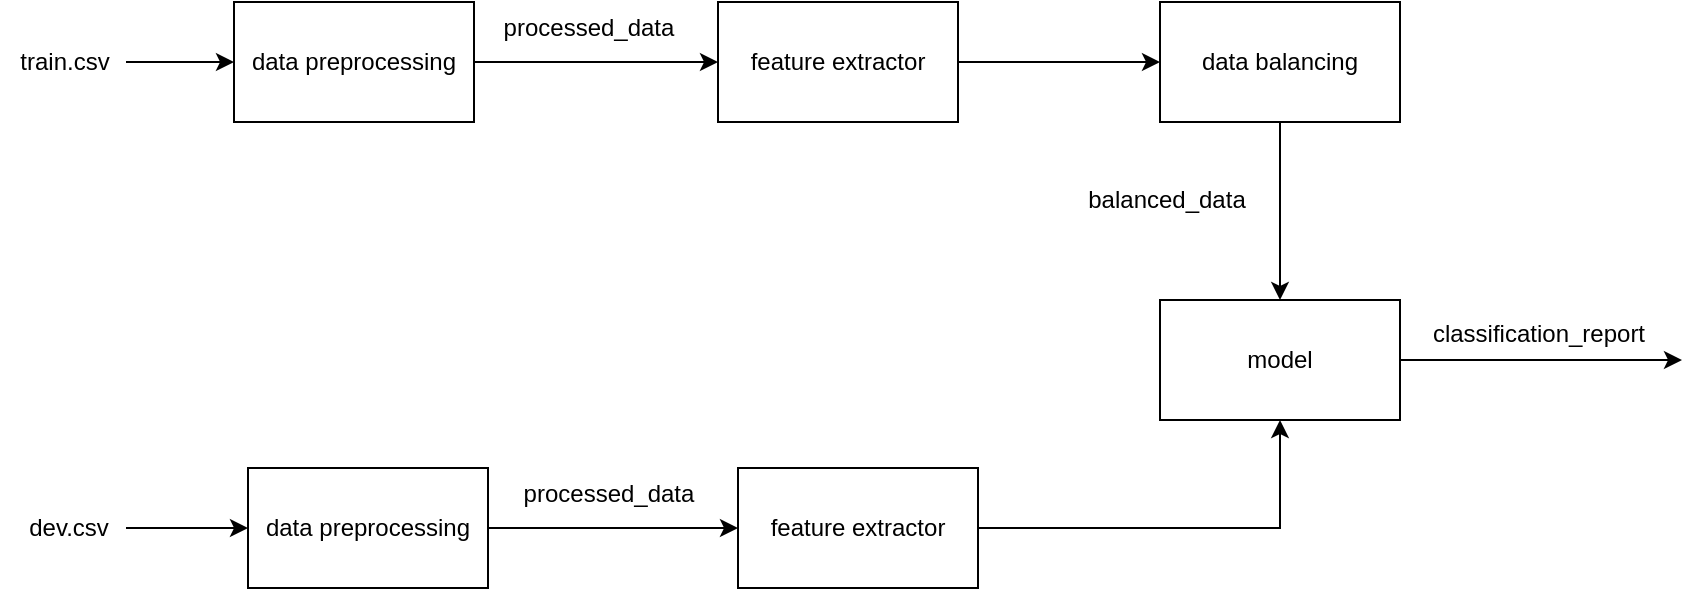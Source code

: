 <mxfile version="20.3.0" type="device"><diagram id="ewDYkFu9x7xWw9WhI8AQ" name="Page-1"><mxGraphModel dx="927" dy="608" grid="0" gridSize="10" guides="1" tooltips="1" connect="1" arrows="1" fold="1" page="1" pageScale="1" pageWidth="850" pageHeight="1100" math="0" shadow="0"><root><mxCell id="0"/><mxCell id="1" parent="0"/><mxCell id="hlW46rBfqtjVxUOWR0r6-5" style="edgeStyle=orthogonalEdgeStyle;rounded=0;orthogonalLoop=1;jettySize=auto;html=1;entryX=0;entryY=0.5;entryDx=0;entryDy=0;" edge="1" parent="1" source="hlW46rBfqtjVxUOWR0r6-2" target="hlW46rBfqtjVxUOWR0r6-4"><mxGeometry relative="1" as="geometry"/></mxCell><mxCell id="hlW46rBfqtjVxUOWR0r6-2" value="train.csv" style="text;html=1;align=center;verticalAlign=middle;resizable=0;points=[];autosize=1;strokeColor=none;fillColor=none;" vertex="1" parent="1"><mxGeometry y="156" width="63" height="26" as="geometry"/></mxCell><mxCell id="hlW46rBfqtjVxUOWR0r6-7" style="edgeStyle=orthogonalEdgeStyle;rounded=0;orthogonalLoop=1;jettySize=auto;html=1;exitX=1;exitY=0.5;exitDx=0;exitDy=0;entryX=0;entryY=0.5;entryDx=0;entryDy=0;" edge="1" parent="1" source="hlW46rBfqtjVxUOWR0r6-4" target="hlW46rBfqtjVxUOWR0r6-6"><mxGeometry relative="1" as="geometry"/></mxCell><mxCell id="hlW46rBfqtjVxUOWR0r6-4" value="data preprocessing" style="rounded=0;whiteSpace=wrap;html=1;" vertex="1" parent="1"><mxGeometry x="117" y="139" width="120" height="60" as="geometry"/></mxCell><mxCell id="hlW46rBfqtjVxUOWR0r6-10" style="edgeStyle=orthogonalEdgeStyle;rounded=0;orthogonalLoop=1;jettySize=auto;html=1;exitX=1;exitY=0.5;exitDx=0;exitDy=0;entryX=0;entryY=0.5;entryDx=0;entryDy=0;" edge="1" parent="1" source="hlW46rBfqtjVxUOWR0r6-6" target="hlW46rBfqtjVxUOWR0r6-9"><mxGeometry relative="1" as="geometry"/></mxCell><mxCell id="hlW46rBfqtjVxUOWR0r6-6" value="feature extractor" style="rounded=0;whiteSpace=wrap;html=1;" vertex="1" parent="1"><mxGeometry x="359" y="139" width="120" height="60" as="geometry"/></mxCell><mxCell id="hlW46rBfqtjVxUOWR0r6-8" value="processed_data" style="text;html=1;align=center;verticalAlign=middle;resizable=0;points=[];autosize=1;strokeColor=none;fillColor=none;" vertex="1" parent="1"><mxGeometry x="242" y="139" width="103" height="26" as="geometry"/></mxCell><mxCell id="hlW46rBfqtjVxUOWR0r6-12" style="edgeStyle=orthogonalEdgeStyle;rounded=0;orthogonalLoop=1;jettySize=auto;html=1;exitX=0.5;exitY=1;exitDx=0;exitDy=0;entryX=0.5;entryY=0;entryDx=0;entryDy=0;" edge="1" parent="1" source="hlW46rBfqtjVxUOWR0r6-9" target="hlW46rBfqtjVxUOWR0r6-11"><mxGeometry relative="1" as="geometry"/></mxCell><mxCell id="hlW46rBfqtjVxUOWR0r6-9" value="data balancing" style="rounded=0;whiteSpace=wrap;html=1;" vertex="1" parent="1"><mxGeometry x="580" y="139" width="120" height="60" as="geometry"/></mxCell><mxCell id="hlW46rBfqtjVxUOWR0r6-16" style="edgeStyle=orthogonalEdgeStyle;rounded=0;orthogonalLoop=1;jettySize=auto;html=1;exitX=1;exitY=0.5;exitDx=0;exitDy=0;" edge="1" parent="1" source="hlW46rBfqtjVxUOWR0r6-11"><mxGeometry relative="1" as="geometry"><mxPoint x="841" y="318" as="targetPoint"/></mxGeometry></mxCell><mxCell id="hlW46rBfqtjVxUOWR0r6-11" value="model" style="rounded=0;whiteSpace=wrap;html=1;" vertex="1" parent="1"><mxGeometry x="580" y="288" width="120" height="60" as="geometry"/></mxCell><mxCell id="hlW46rBfqtjVxUOWR0r6-20" style="edgeStyle=orthogonalEdgeStyle;rounded=0;orthogonalLoop=1;jettySize=auto;html=1;entryX=0;entryY=0.5;entryDx=0;entryDy=0;" edge="1" parent="1" source="hlW46rBfqtjVxUOWR0r6-13" target="hlW46rBfqtjVxUOWR0r6-18"><mxGeometry relative="1" as="geometry"/></mxCell><mxCell id="hlW46rBfqtjVxUOWR0r6-13" value="dev.csv" style="text;html=1;align=center;verticalAlign=middle;resizable=0;points=[];autosize=1;strokeColor=none;fillColor=none;" vertex="1" parent="1"><mxGeometry x="5" y="389" width="58" height="26" as="geometry"/></mxCell><mxCell id="hlW46rBfqtjVxUOWR0r6-15" value="balanced_data" style="text;html=1;align=center;verticalAlign=middle;resizable=0;points=[];autosize=1;strokeColor=none;fillColor=none;" vertex="1" parent="1"><mxGeometry x="534" y="225" width="97" height="26" as="geometry"/></mxCell><mxCell id="hlW46rBfqtjVxUOWR0r6-17" value="classification_report" style="text;html=1;align=center;verticalAlign=middle;resizable=0;points=[];autosize=1;strokeColor=none;fillColor=none;" vertex="1" parent="1"><mxGeometry x="707" y="292" width="124" height="26" as="geometry"/></mxCell><mxCell id="hlW46rBfqtjVxUOWR0r6-21" style="edgeStyle=orthogonalEdgeStyle;rounded=0;orthogonalLoop=1;jettySize=auto;html=1;exitX=1;exitY=0.5;exitDx=0;exitDy=0;entryX=0;entryY=0.5;entryDx=0;entryDy=0;" edge="1" parent="1" source="hlW46rBfqtjVxUOWR0r6-18" target="hlW46rBfqtjVxUOWR0r6-19"><mxGeometry relative="1" as="geometry"/></mxCell><mxCell id="hlW46rBfqtjVxUOWR0r6-18" value="data preprocessing" style="rounded=0;whiteSpace=wrap;html=1;" vertex="1" parent="1"><mxGeometry x="124" y="372" width="120" height="60" as="geometry"/></mxCell><mxCell id="hlW46rBfqtjVxUOWR0r6-23" style="edgeStyle=orthogonalEdgeStyle;rounded=0;orthogonalLoop=1;jettySize=auto;html=1;exitX=1;exitY=0.5;exitDx=0;exitDy=0;entryX=0.5;entryY=1;entryDx=0;entryDy=0;" edge="1" parent="1" source="hlW46rBfqtjVxUOWR0r6-19" target="hlW46rBfqtjVxUOWR0r6-11"><mxGeometry relative="1" as="geometry"/></mxCell><mxCell id="hlW46rBfqtjVxUOWR0r6-19" value="feature extractor" style="rounded=0;whiteSpace=wrap;html=1;" vertex="1" parent="1"><mxGeometry x="369" y="372" width="120" height="60" as="geometry"/></mxCell><mxCell id="hlW46rBfqtjVxUOWR0r6-22" value="processed_data" style="text;html=1;align=center;verticalAlign=middle;resizable=0;points=[];autosize=1;strokeColor=none;fillColor=none;" vertex="1" parent="1"><mxGeometry x="252" y="372" width="103" height="26" as="geometry"/></mxCell></root></mxGraphModel></diagram></mxfile>